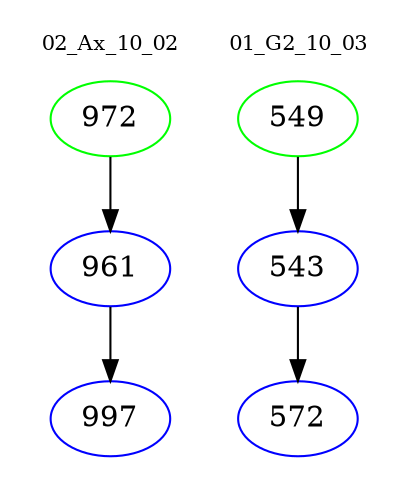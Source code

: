 digraph{
subgraph cluster_0 {
color = white
label = "02_Ax_10_02";
fontsize=10;
T0_972 [label="972", color="green"]
T0_972 -> T0_961 [color="black"]
T0_961 [label="961", color="blue"]
T0_961 -> T0_997 [color="black"]
T0_997 [label="997", color="blue"]
}
subgraph cluster_1 {
color = white
label = "01_G2_10_03";
fontsize=10;
T1_549 [label="549", color="green"]
T1_549 -> T1_543 [color="black"]
T1_543 [label="543", color="blue"]
T1_543 -> T1_572 [color="black"]
T1_572 [label="572", color="blue"]
}
}
